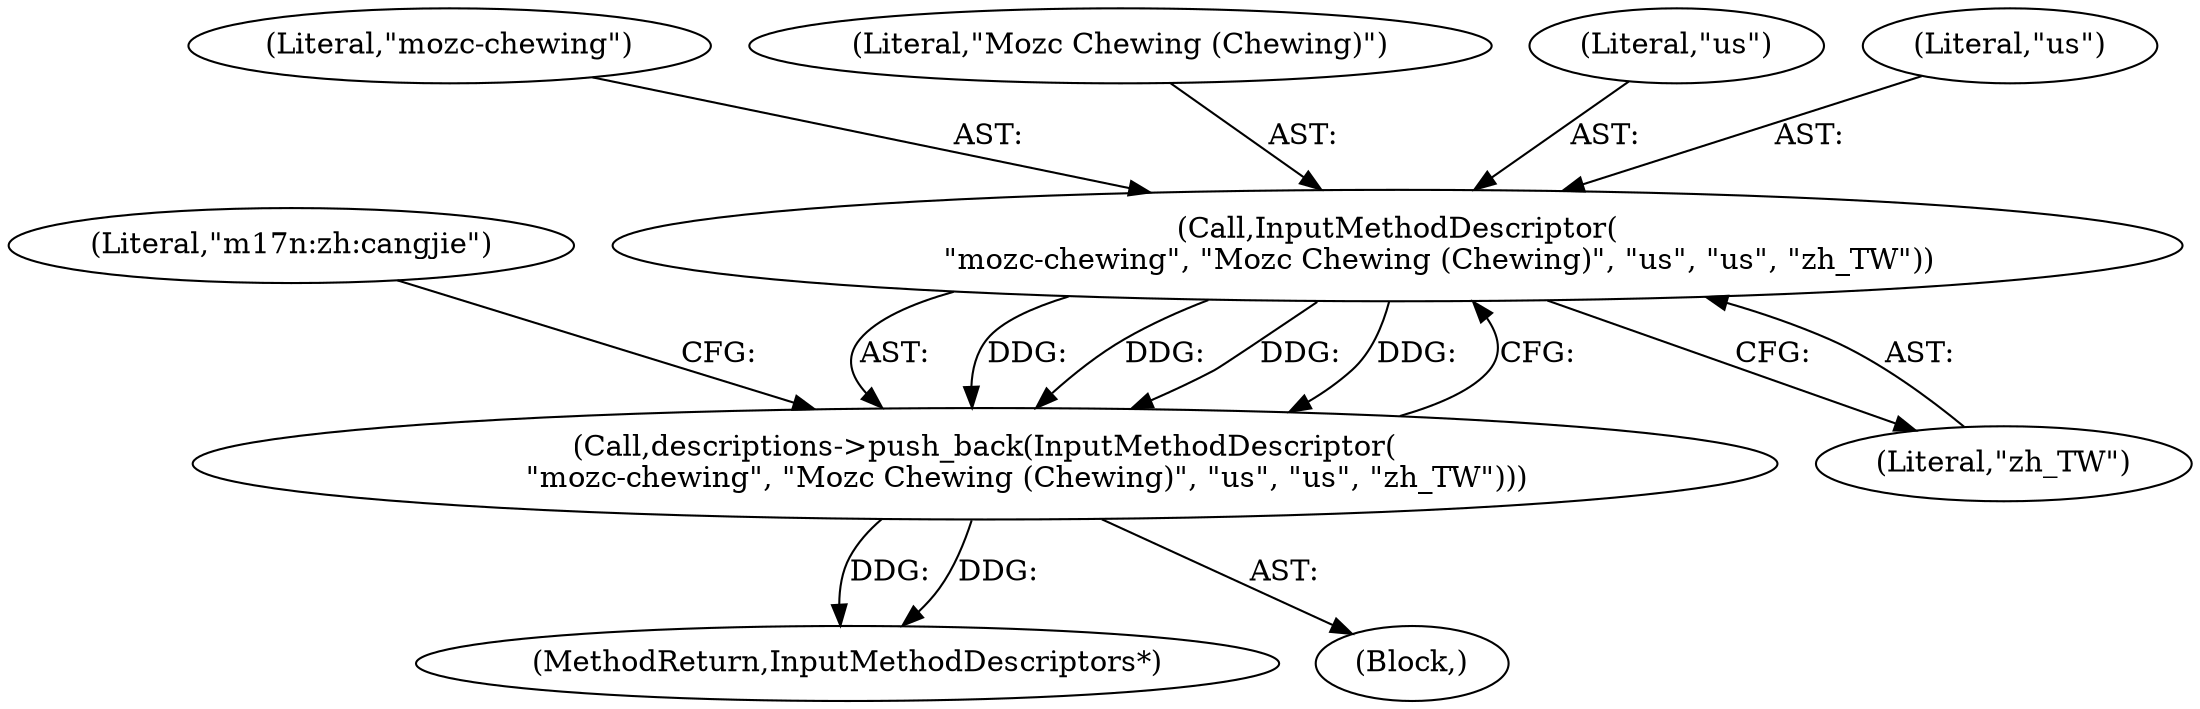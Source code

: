 digraph "1_Chrome_dc7b094a338c6c521f918f478e993f0f74bbea0d_12@del" {
"1000237" [label="(Call,InputMethodDescriptor(\n         \"mozc-chewing\", \"Mozc Chewing (Chewing)\", \"us\", \"us\", \"zh_TW\"))"];
"1000236" [label="(Call,descriptions->push_back(InputMethodDescriptor(\n         \"mozc-chewing\", \"Mozc Chewing (Chewing)\", \"us\", \"us\", \"zh_TW\")))"];
"1000581" [label="(MethodReturn,InputMethodDescriptors*)"];
"1000237" [label="(Call,InputMethodDescriptor(\n         \"mozc-chewing\", \"Mozc Chewing (Chewing)\", \"us\", \"us\", \"zh_TW\"))"];
"1000238" [label="(Literal,\"mozc-chewing\")"];
"1000245" [label="(Literal,\"m17n:zh:cangjie\")"];
"1000239" [label="(Literal,\"Mozc Chewing (Chewing)\")"];
"1000242" [label="(Literal,\"zh_TW\")"];
"1000236" [label="(Call,descriptions->push_back(InputMethodDescriptor(\n         \"mozc-chewing\", \"Mozc Chewing (Chewing)\", \"us\", \"us\", \"zh_TW\")))"];
"1000240" [label="(Literal,\"us\")"];
"1000241" [label="(Literal,\"us\")"];
"1000101" [label="(Block,)"];
"1000237" -> "1000236"  [label="AST: "];
"1000237" -> "1000242"  [label="CFG: "];
"1000238" -> "1000237"  [label="AST: "];
"1000239" -> "1000237"  [label="AST: "];
"1000240" -> "1000237"  [label="AST: "];
"1000241" -> "1000237"  [label="AST: "];
"1000242" -> "1000237"  [label="AST: "];
"1000236" -> "1000237"  [label="CFG: "];
"1000237" -> "1000236"  [label="DDG: "];
"1000237" -> "1000236"  [label="DDG: "];
"1000237" -> "1000236"  [label="DDG: "];
"1000237" -> "1000236"  [label="DDG: "];
"1000236" -> "1000101"  [label="AST: "];
"1000245" -> "1000236"  [label="CFG: "];
"1000236" -> "1000581"  [label="DDG: "];
"1000236" -> "1000581"  [label="DDG: "];
}
